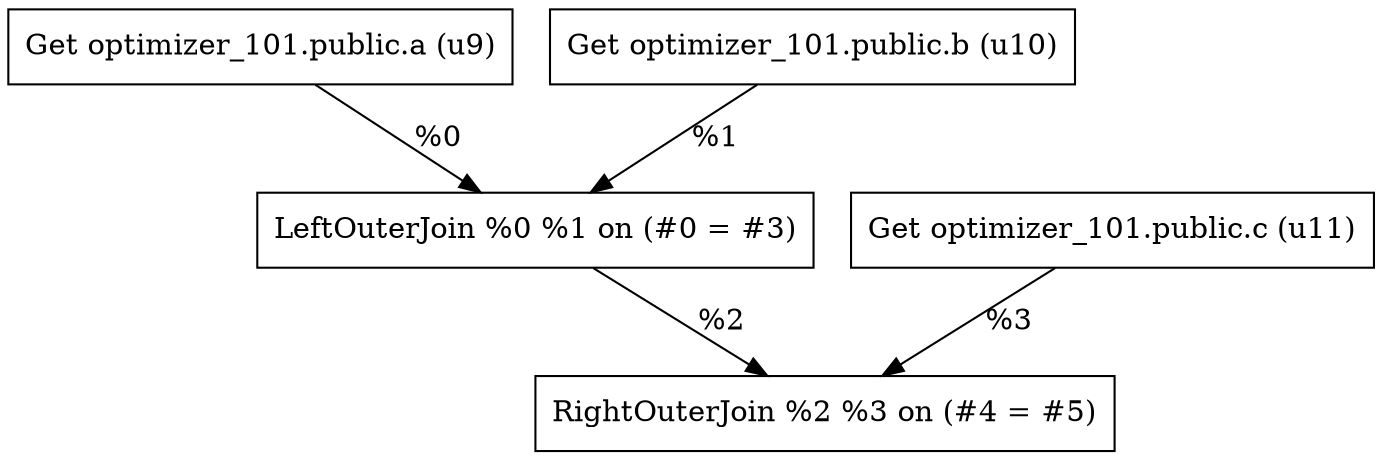 digraph G {
    node0 [shape = record, label="Get optimizer_101.public.a (u9)\l"]
    node1 [shape = record, label="Get optimizer_101.public.b (u10)\l"]
    node2 [shape = record, label="LeftOuterJoin %0 %1 on (#0 = #3)\l"]
    node3 [shape = record, label="Get optimizer_101.public.c (u11)\l"]
    node4 [shape = record, label="RightOuterJoin %2 %3 on (#4 = #5)\l"]
    node1 -> node2 [label = "%1\l"]
    node0 -> node2 [label = "%0\l"]
    node2 -> node4 [label = "%2\l"]
    node3 -> node4 [label = "%3\l"]
}
